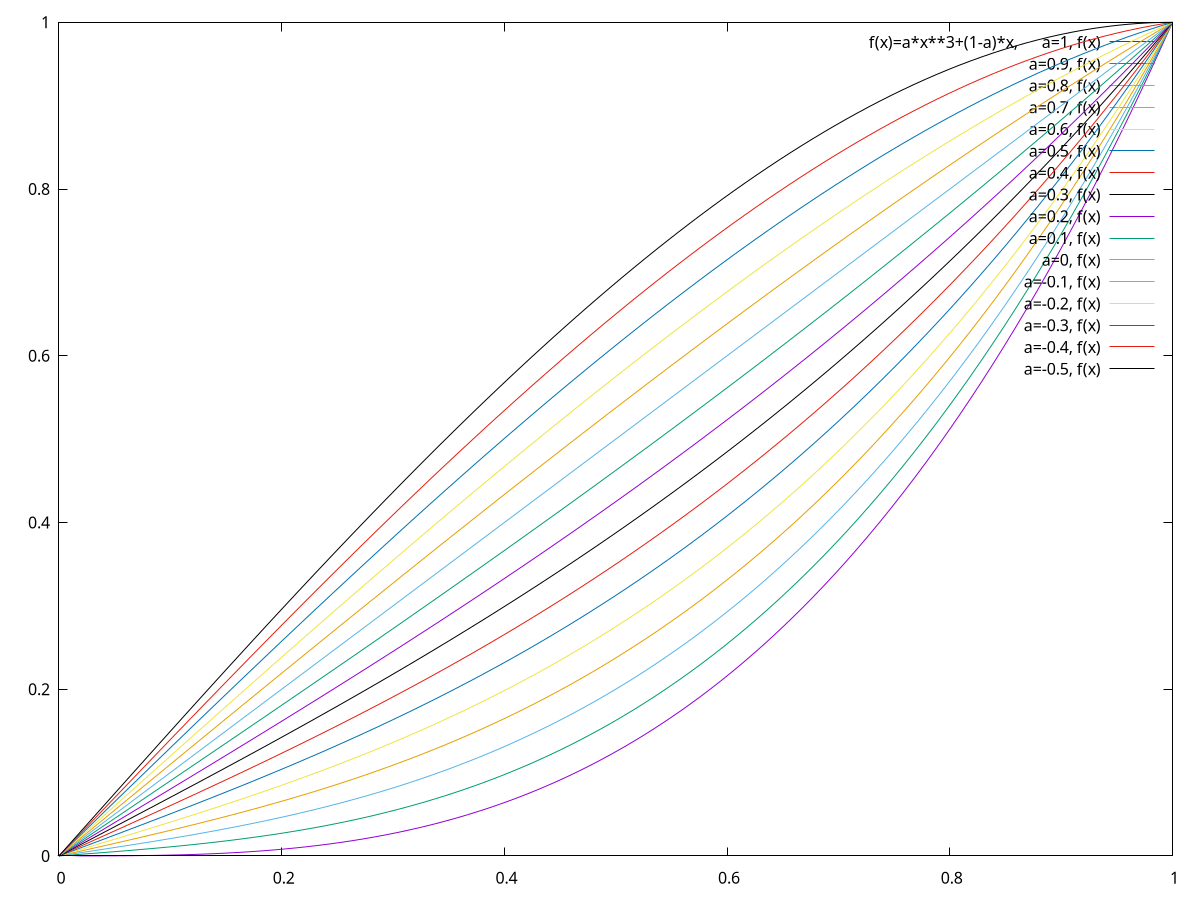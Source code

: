 set xrange [0:1]
set yrange [:]
set terminal "png"
set output "3rd_poly.png"
plot f(x)=a*x**3+(1-a)*x, \
     a=1, f(x), \
     a=0.9, f(x), \
     a=0.8, f(x), \
     a=0.7, f(x), \
     a=0.6, f(x), \
     a=0.5, f(x), \
     a=0.4, f(x), \
     a=0.3, f(x), \
     a=0.2, f(x), \
     a=0.1, f(x), \
     a=0, f(x), \
     a=-0.1, f(x), \
     a=-0.2, f(x), \
     a=-0.3, f(x), \
     a=-0.4, f(x), \
     a=-0.5, f(x)
set yrange [:]
set output "3rd_poly_deriv.png"
plot f(x)=2*a*x**2+(1-a), \
     a=1, f(x), \
     a=0.9, f(x), \
     a=0.8, f(x), \
     a=0.7, f(x), \
     a=0.6, f(x), \
     a=0.5, f(x), \
     a=0.4, f(x), \
     a=0.3, f(x), \
     a=0.2, f(x), \
     a=0.1, f(x), \
     a=0, f(x), \
     a=-0.1, f(x), \
     a=-0.2, f(x), \
     a=-0.3, f(x), \
     a=-0.4, f(x), \
     a=-0.5, f(x)

set xrange [-90:90]
set output "x_from_angle.png"
plot sin(pi/180*x), cos(pi/180*x), sin(pi/180*x)* sin(pi/180*x)+ cos(pi/180*x)* cos(pi/180*x)

set xrange [-90:90]
set output "polar_3rd_poly.png"
plot f(x)=a*sin(pi/180*x)**3+(1-a)*sin(pi/180*x), \
     a=1, f(x), \
     a=0.8, f(x), \
     a=0.6, f(x), \
     a=0.4, f(x), \
     a=0.2, f(x), \
     a=0, f(x), \
     a=-0.2, f(x), \
     a=-0.4, f(x), \
     a=-0.6, f(x)
